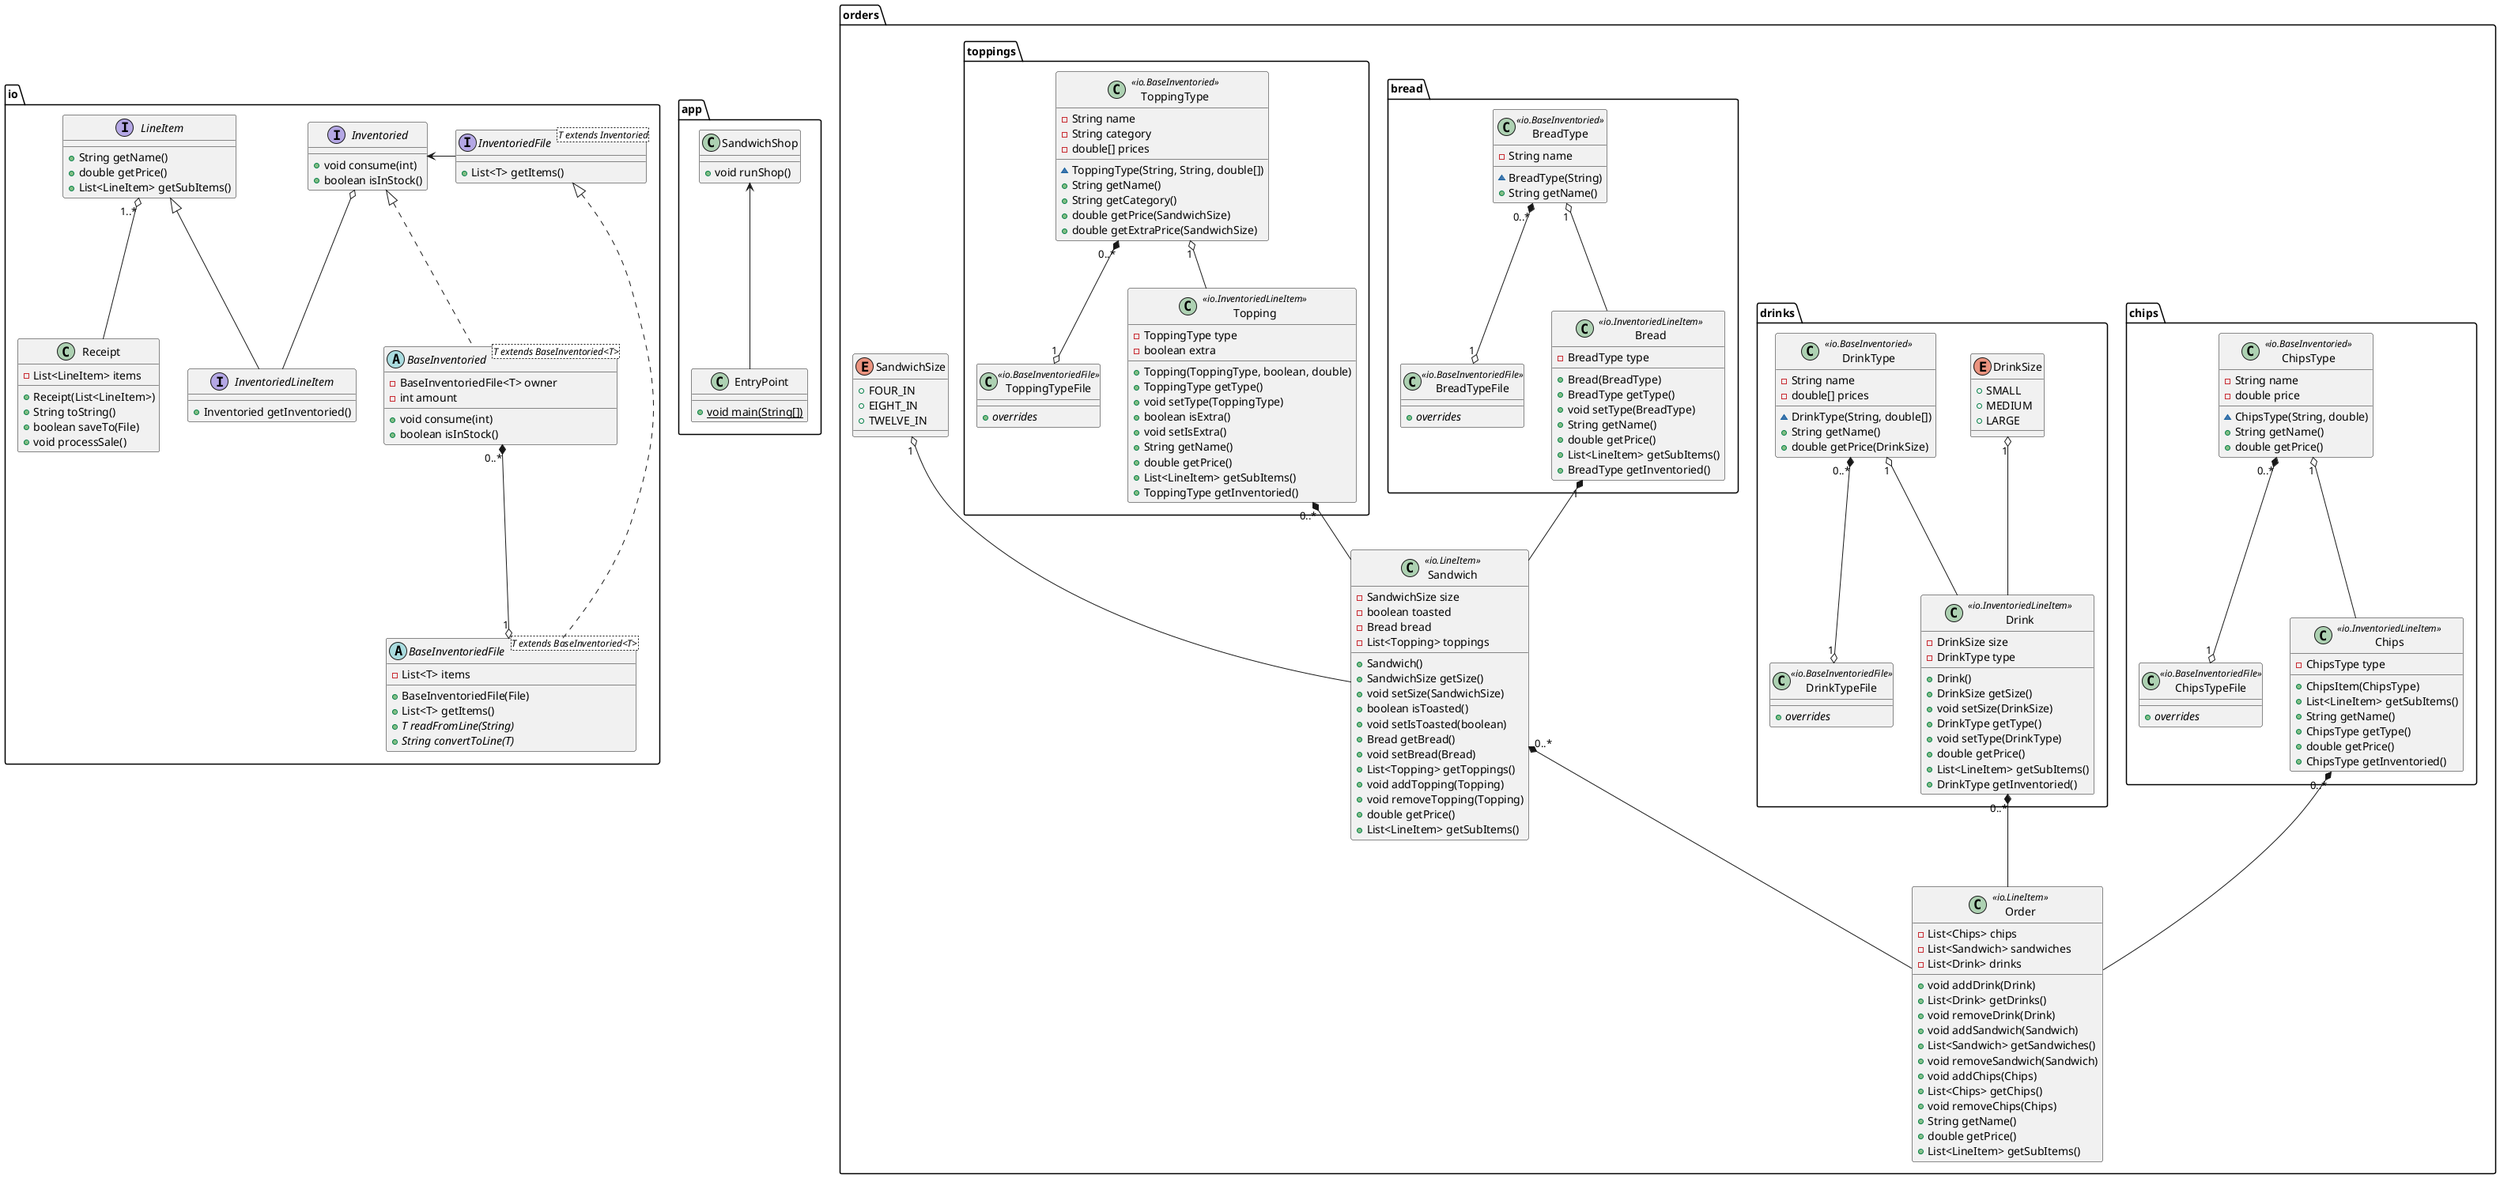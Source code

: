 @startuml

package app {
    class EntryPoint {
        + {static} void main(String[])
    }

    class SandwichShop {
    + void runShop()
    }

    SandwichShop <-- EntryPoint
}

package io {
    interface LineItem {
        + String getName()
        + double getPrice()
        + List<LineItem> getSubItems()
    }

    class Receipt {
        - List<LineItem> items
        + Receipt(List<LineItem>)
        + String toString()
        + boolean saveTo(File)
        + void processSale()
    }

    interface Inventoried {
        + void consume(int)
        + boolean isInStock()
    }

    interface InventoriedLineItem extends LineItem {
        + Inventoried getInventoried()
    }

    interface InventoriedFile<T extends Inventoried> {
        + List<T> getItems()
    }

    abstract class BaseInventoriedFile<T extends BaseInventoried<T>> implements InventoriedFile {
        - List<T> items
        + BaseInventoriedFile(File)
        + List<T> getItems()
        + {abstract} T readFromLine(String)
        + {abstract} String convertToLine(T)
    }

    abstract BaseInventoried<T extends BaseInventoried<T>> implements Inventoried {
        - BaseInventoriedFile<T> owner
        - int amount
        + void consume(int)
        + boolean isInStock()
    }

    LineItem "1..*" o-- Receipt
    BaseInventoried "0..*" *--o "1" BaseInventoriedFile
    Inventoried <- InventoriedFile
    Inventoried o-- InventoriedLineItem
}

package orders {
    enum SandwichSize {
        + FOUR_IN
        + EIGHT_IN
        + TWELVE_IN
    }
    class Sandwich <<io.LineItem>> {
        - SandwichSize size
        - boolean toasted
        - Bread bread
        - List<Topping> toppings
        __
        + Sandwich()
        + SandwichSize getSize()
        + void setSize(SandwichSize)
        + boolean isToasted()
        + void setIsToasted(boolean)
        + Bread getBread()
        + void setBread(Bread)
        + List<Topping> getToppings()
        + void addTopping(Topping)
        + void removeTopping(Topping)
        + double getPrice()
        + List<LineItem> getSubItems()
    }
    class Order <<io.LineItem>> {
        - List<Chips> chips
        - List<Sandwich> sandwiches
        - List<Drink> drinks
        + void addDrink(Drink)
        + List<Drink> getDrinks()
        + void removeDrink(Drink)
        + void addSandwich(Sandwich)
        + List<Sandwich> getSandwiches()
        + void removeSandwich(Sandwich)
        + void addChips(Chips)
        + List<Chips> getChips()
        + void removeChips(Chips)
        + String getName()
        + double getPrice()
        + List<LineItem> getSubItems()
    }

    package chips {
        class ChipsType <<io.BaseInventoried>> {
            - String name
            - double price
            ~ ChipsType(String, double)
            + String getName()
            + double getPrice()
        }
        class ChipsTypeFile <<io.BaseInventoriedFile>> {
            + {abstract} {method} overrides
        }
        class Chips <<io.InventoriedLineItem>> {
            - ChipsType type
            + ChipsItem(ChipsType)
            + List<LineItem> getSubItems()
            + String getName()
            + ChipsType getType()
            + double getPrice()
            + ChipsType getInventoried()
        }

        ChipsType "0..*" *--o "1" ChipsTypeFile
    }

    package bread {
        class BreadType <<io.BaseInventoried>> {
            - String name
            ~ BreadType(String)
            + String getName()
        }
        class BreadTypeFile <<io.BaseInventoriedFile>> {
            + {abstract} {method} overrides
        }
        class Bread <<io.InventoriedLineItem>> {
            - BreadType type
            + Bread(BreadType)
            + BreadType getType()
            + void setType(BreadType)
            + String getName()
            + double getPrice()
            + List<LineItem> getSubItems()
            + BreadType getInventoried()
        }

        BreadType "0..*" *--o "1" BreadTypeFile
    }

    package drinks {
        enum DrinkSize {
            + SMALL
            + MEDIUM
            + LARGE
        }
        class DrinkType <<io.BaseInventoried>> {
            - String name
            - double[] prices
            ~ DrinkType(String, double[])
            + String getName()
            + double getPrice(DrinkSize)
        }
        class DrinkTypeFile <<io.BaseInventoriedFile>> {
            + {abstract} {method} overrides
        }

        class Drink <<io.InventoriedLineItem>> {
            - DrinkSize size
            - DrinkType type
            + Drink()
            + DrinkSize getSize()
            + void setSize(DrinkSize)
            + DrinkType getType()
            + void setType(DrinkType)
            + double getPrice()
            + List<LineItem> getSubItems()
            + DrinkType getInventoried()
        }

        DrinkType "0..*" *--o "1" DrinkTypeFile
    }

    package toppings {
        class ToppingType <<io.BaseInventoried>> {
            - String name
            - String category
            - double[] prices
            ~ ToppingType(String, String, double[])
            + String getName()
            + String getCategory()
            + double getPrice(SandwichSize)
            + double getExtraPrice(SandwichSize)
        }
        class ToppingTypeFile <<io.BaseInventoriedFile>> {
            + {abstract} {method} overrides
        }
        class Topping <<io.InventoriedLineItem>> {
            - ToppingType type
            - boolean extra
            + Topping(ToppingType, boolean, double)
            + ToppingType getType()
            + void setType(ToppingType)
            + boolean isExtra()
            + void setIsExtra()
            + String getName()
            + double getPrice()
            + List<LineItem> getSubItems()
            + ToppingType getInventoried()
        }

        ToppingType "0..*" *--o "1" ToppingTypeFile
    }

    SandwichSize "1" o-- Sandwich
    Bread "1" *-- Sandwich
    DrinkSize "1" o-- Drink
    DrinkType "1" o-- Drink
    Topping "0..*" *-- Sandwich
    ToppingType "1" o-- Topping
    ChipsType "1" o-- Chips
    BreadType "1" o-- Bread

    Sandwich "0..*" *-- Order
    Drink "0..*" *-- Order
    Chips "0..*" *-- Order
}

@enduml